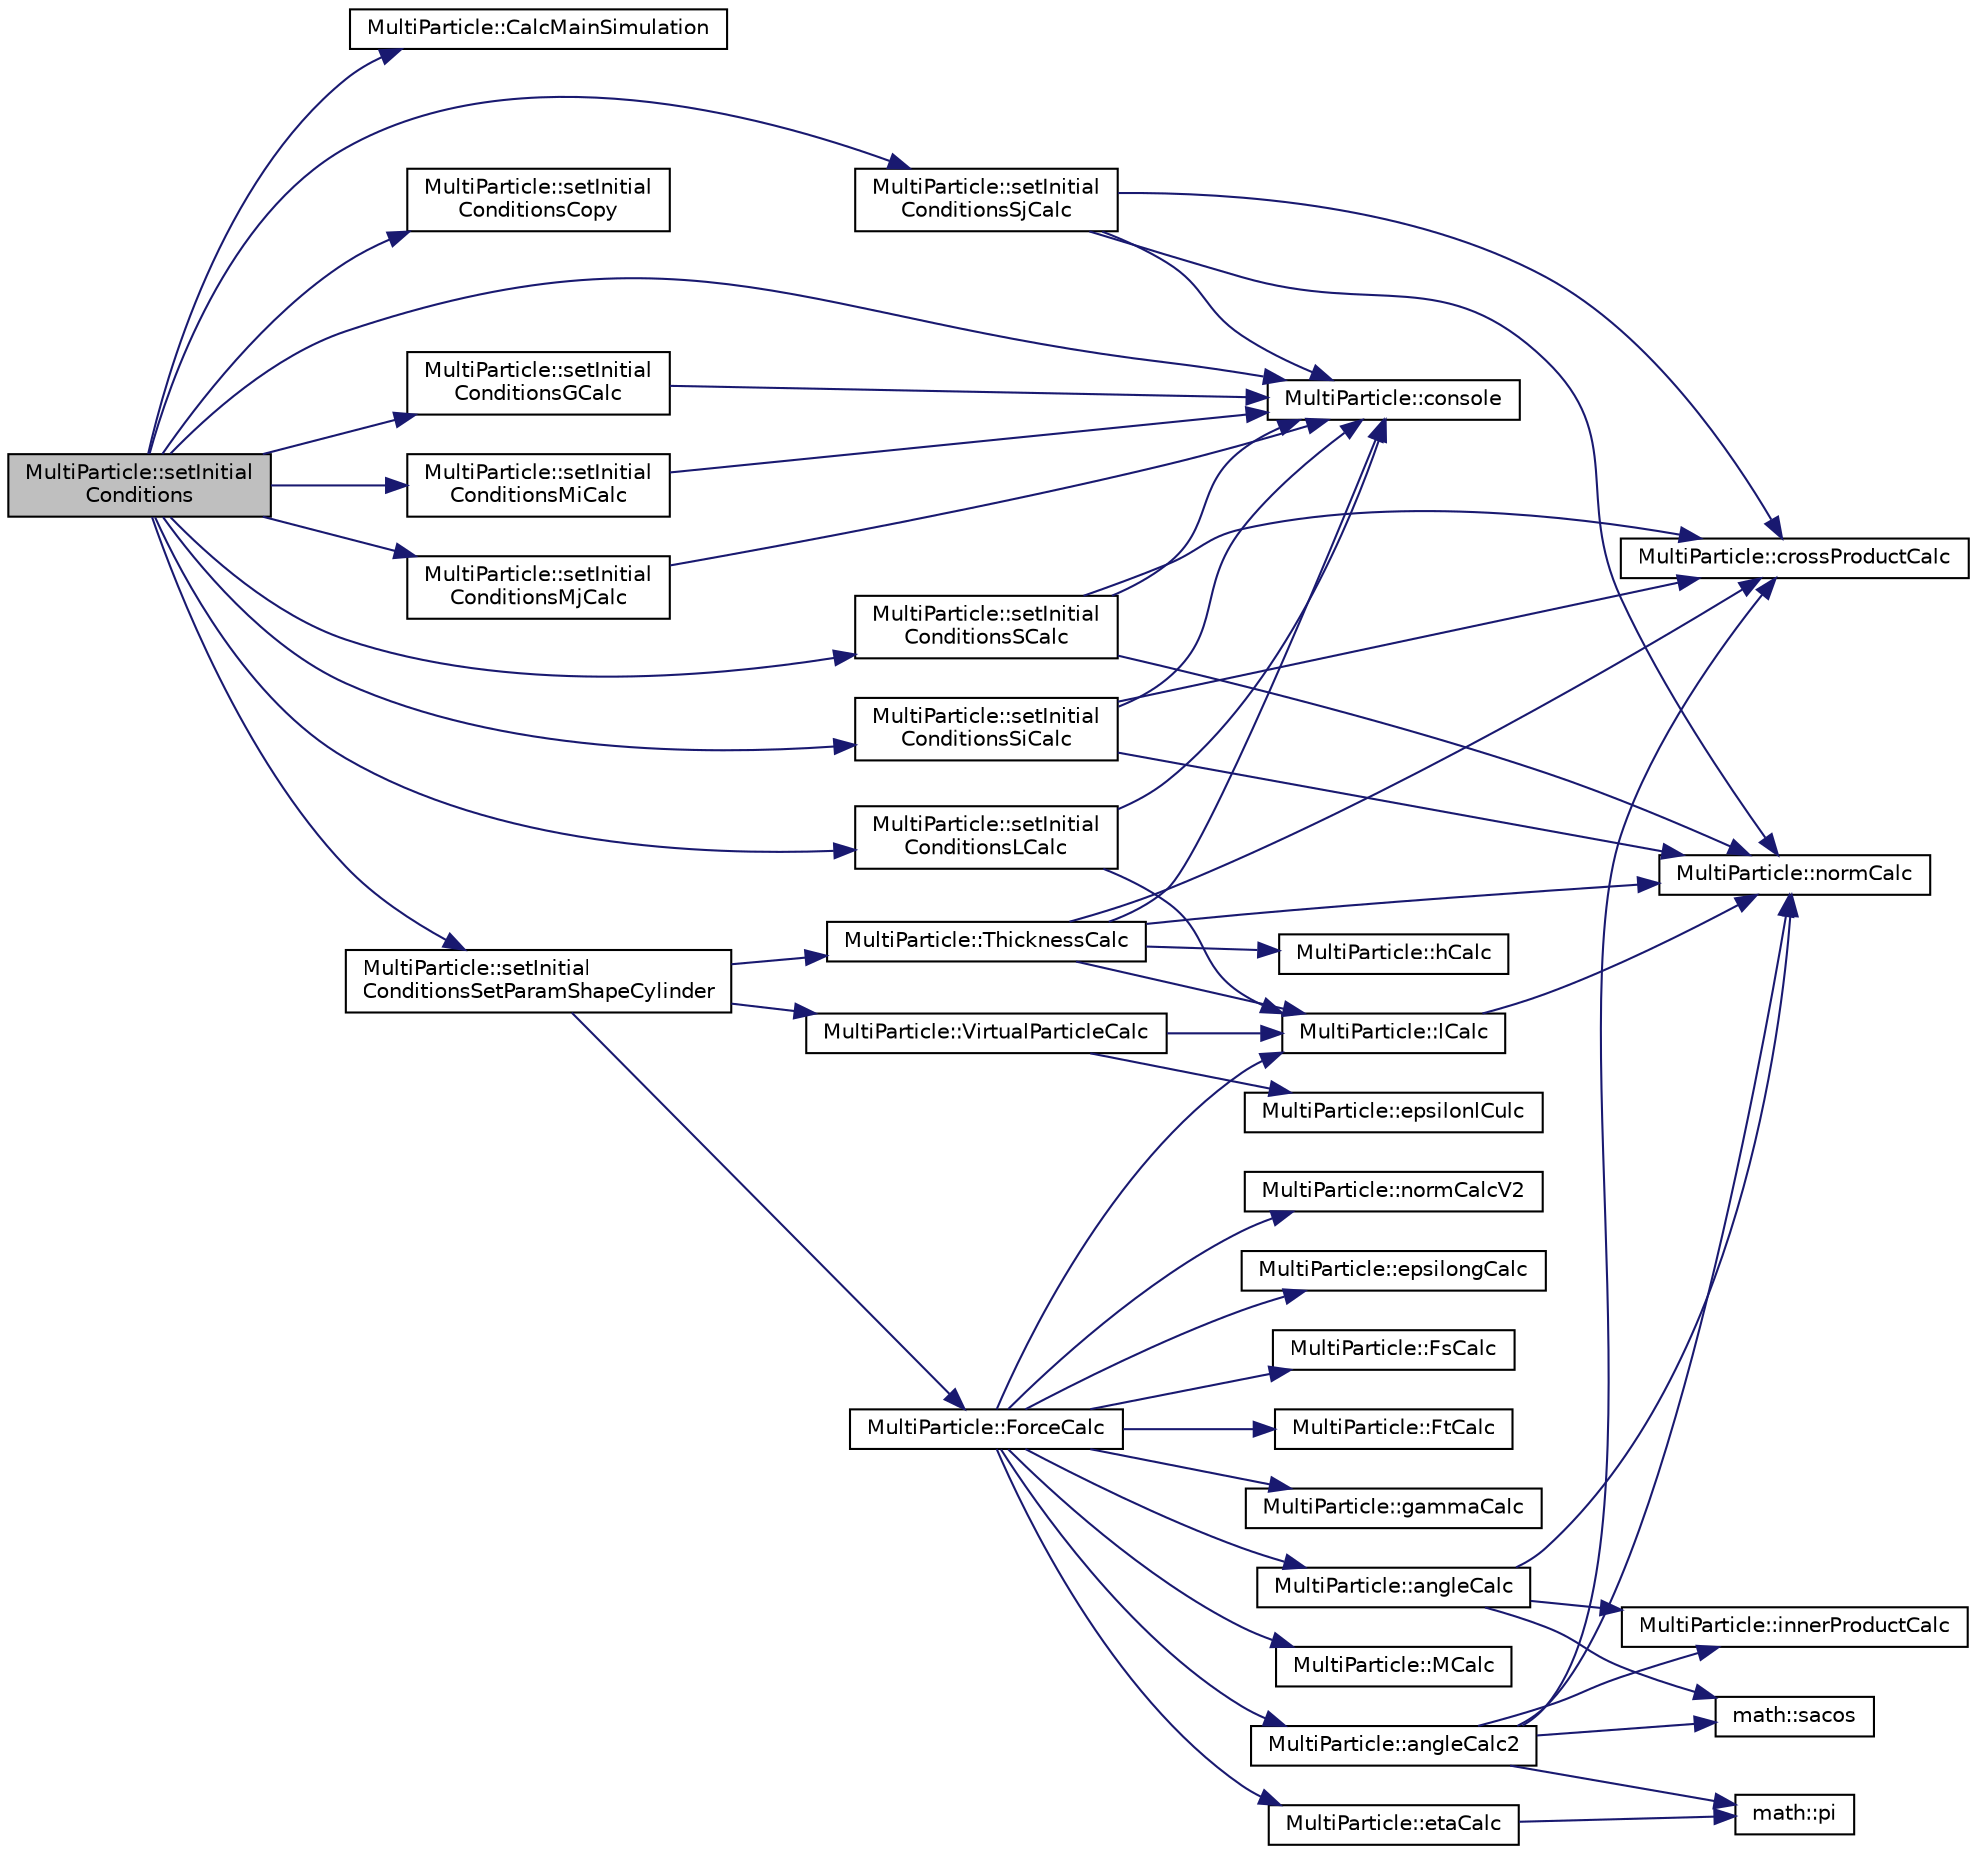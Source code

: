 digraph "MultiParticle::setInitialConditions"
{
 // LATEX_PDF_SIZE
  edge [fontname="Helvetica",fontsize="10",labelfontname="Helvetica",labelfontsize="10"];
  node [fontname="Helvetica",fontsize="10",shape=record];
  rankdir="LR";
  Node1 [label="MultiParticle::setInitial\lConditions",height=0.2,width=0.4,color="black", fillcolor="grey75", style="filled", fontcolor="black",tooltip="最初に書く粒子間のパラメータを求める"];
  Node1 -> Node2 [color="midnightblue",fontsize="10",style="solid",fontname="Helvetica"];
  Node2 [label="MultiParticle::CalcMainSimulation",height=0.2,width=0.4,color="black", fillcolor="white", style="filled",URL="$classMultiParticle.html#ab9baaaf75802b5bd3c198e21fa25e8e5",tooltip=" "];
  Node1 -> Node3 [color="midnightblue",fontsize="10",style="solid",fontname="Helvetica"];
  Node3 [label="MultiParticle::console",height=0.2,width=0.4,color="black", fillcolor="white", style="filled",URL="$classMultiParticle.html#a5d0e933dc3c08e5a8daf54441c5459cd",tooltip="今どんな動作が行われたかコンソールに表示する"];
  Node1 -> Node4 [color="midnightblue",fontsize="10",style="solid",fontname="Helvetica"];
  Node4 [label="MultiParticle::setInitial\lConditionsCopy",height=0.2,width=0.4,color="black", fillcolor="white", style="filled",URL="$classMultiParticle.html#a3fe51b5e2f9f96d0c6ffb0ace6705dcb",tooltip="計算した値を初期値を格納する変数に代入する"];
  Node1 -> Node5 [color="midnightblue",fontsize="10",style="solid",fontname="Helvetica"];
  Node5 [label="MultiParticle::setInitial\lConditionsGCalc",height=0.2,width=0.4,color="black", fillcolor="white", style="filled",URL="$classMultiParticle.html#a30800b503141f34acb962cc473878875",tooltip="gを求める"];
  Node5 -> Node3 [color="midnightblue",fontsize="10",style="solid",fontname="Helvetica"];
  Node1 -> Node6 [color="midnightblue",fontsize="10",style="solid",fontname="Helvetica"];
  Node6 [label="MultiParticle::setInitial\lConditionsLCalc",height=0.2,width=0.4,color="black", fillcolor="white", style="filled",URL="$classMultiParticle.html#abf99818d343bd2b74735f13ead3184e2",tooltip="粒子間の距離 l を求める"];
  Node6 -> Node3 [color="midnightblue",fontsize="10",style="solid",fontname="Helvetica"];
  Node6 -> Node7 [color="midnightblue",fontsize="10",style="solid",fontname="Helvetica"];
  Node7 [label="MultiParticle::lCalc",height=0.2,width=0.4,color="black", fillcolor="white", style="filled",URL="$classMultiParticle.html#ac68fcf2e2e776ed3c273bfd20f602347",tooltip="粒子間距離 lを求める"];
  Node7 -> Node8 [color="midnightblue",fontsize="10",style="solid",fontname="Helvetica"];
  Node8 [label="MultiParticle::normCalc",height=0.2,width=0.4,color="black", fillcolor="white", style="filled",URL="$classMultiParticle.html#a170c3f0696ecc6d8304da90e9403be3a",tooltip="Calclate length (長さを計算する)"];
  Node1 -> Node9 [color="midnightblue",fontsize="10",style="solid",fontname="Helvetica"];
  Node9 [label="MultiParticle::setInitial\lConditionsMiCalc",height=0.2,width=0.4,color="black", fillcolor="white", style="filled",URL="$classMultiParticle.html#ad2f7601ebcbd803f6859bbc9f1e76edc",tooltip="M_iを求める"];
  Node9 -> Node3 [color="midnightblue",fontsize="10",style="solid",fontname="Helvetica"];
  Node1 -> Node10 [color="midnightblue",fontsize="10",style="solid",fontname="Helvetica"];
  Node10 [label="MultiParticle::setInitial\lConditionsMjCalc",height=0.2,width=0.4,color="black", fillcolor="white", style="filled",URL="$classMultiParticle.html#af16571cbb44f566379c595f9804d7a68",tooltip="M_jを求める"];
  Node10 -> Node3 [color="midnightblue",fontsize="10",style="solid",fontname="Helvetica"];
  Node1 -> Node11 [color="midnightblue",fontsize="10",style="solid",fontname="Helvetica"];
  Node11 [label="MultiParticle::setInitial\lConditionsSCalc",height=0.2,width=0.4,color="black", fillcolor="white", style="filled",URL="$classMultiParticle.html#a0888b2671237694bba4841d863933fae",tooltip="S_0を求める"];
  Node11 -> Node3 [color="midnightblue",fontsize="10",style="solid",fontname="Helvetica"];
  Node11 -> Node12 [color="midnightblue",fontsize="10",style="solid",fontname="Helvetica"];
  Node12 [label="MultiParticle::crossProductCalc",height=0.2,width=0.4,color="black", fillcolor="white", style="filled",URL="$classMultiParticle.html#a91bb84e5ac5b718950e0cee264f07454",tooltip="外積を計算する"];
  Node11 -> Node8 [color="midnightblue",fontsize="10",style="solid",fontname="Helvetica"];
  Node1 -> Node13 [color="midnightblue",fontsize="10",style="solid",fontname="Helvetica"];
  Node13 [label="MultiParticle::setInitial\lConditionsSetParamShapeCylinder",height=0.2,width=0.4,color="black", fillcolor="white", style="filled",URL="$classMultiParticle.html#aa26eed38322c386a7989a674b6de54ee",tooltip="形状がCylinderの場合の初期値を指定する"];
  Node13 -> Node14 [color="midnightblue",fontsize="10",style="solid",fontname="Helvetica"];
  Node14 [label="MultiParticle::ForceCalc",height=0.2,width=0.4,color="black", fillcolor="white", style="filled",URL="$classMultiParticle.html#a173d54a7d555cc1fa844a0b9f77f74c6",tooltip="Calclate force per particles. (各粒子での力とそれを求めるために必要な値を計算する)"];
  Node14 -> Node15 [color="midnightblue",fontsize="10",style="solid",fontname="Helvetica"];
  Node15 [label="MultiParticle::angleCalc",height=0.2,width=0.4,color="black", fillcolor="white", style="filled",URL="$classMultiParticle.html#a1bb331b0c4656bb440072cbc55432e9d",tooltip="せん断角度 βを求める"];
  Node15 -> Node16 [color="midnightblue",fontsize="10",style="solid",fontname="Helvetica"];
  Node16 [label="MultiParticle::innerProductCalc",height=0.2,width=0.4,color="black", fillcolor="white", style="filled",URL="$classMultiParticle.html#a8de89b30f389edef9fb92c9c5d574431",tooltip="内積を計算する"];
  Node15 -> Node8 [color="midnightblue",fontsize="10",style="solid",fontname="Helvetica"];
  Node15 -> Node17 [color="midnightblue",fontsize="10",style="solid",fontname="Helvetica"];
  Node17 [label="math::sacos",height=0.2,width=0.4,color="black", fillcolor="white", style="filled",URL="$namespacemath.html#a489f1ea9d876f182e9bf893091fad820",tooltip="安全なarc cos. 戻り値がnanにならない"];
  Node14 -> Node18 [color="midnightblue",fontsize="10",style="solid",fontname="Helvetica"];
  Node18 [label="MultiParticle::angleCalc2",height=0.2,width=0.4,color="black", fillcolor="white", style="filled",URL="$classMultiParticle.html#a6abb4929f11bab7a918abfd387210934",tooltip="曲げ角度 αを求める"];
  Node18 -> Node12 [color="midnightblue",fontsize="10",style="solid",fontname="Helvetica"];
  Node18 -> Node16 [color="midnightblue",fontsize="10",style="solid",fontname="Helvetica"];
  Node18 -> Node8 [color="midnightblue",fontsize="10",style="solid",fontname="Helvetica"];
  Node18 -> Node19 [color="midnightblue",fontsize="10",style="solid",fontname="Helvetica"];
  Node19 [label="math::pi",height=0.2,width=0.4,color="black", fillcolor="white", style="filled",URL="$namespacemath.html#adeae9e6c6f768a920a1fde06087749f3",tooltip="円周率 π"];
  Node18 -> Node17 [color="midnightblue",fontsize="10",style="solid",fontname="Helvetica"];
  Node14 -> Node20 [color="midnightblue",fontsize="10",style="solid",fontname="Helvetica"];
  Node20 [label="MultiParticle::epsilongCalc",height=0.2,width=0.4,color="black", fillcolor="white", style="filled",URL="$classMultiParticle.html#a755db62cec00c563c1f96e682626ff95",tooltip="垂直ひずみ εj(i+1/2,j)"];
  Node14 -> Node21 [color="midnightblue",fontsize="10",style="solid",fontname="Helvetica"];
  Node21 [label="MultiParticle::etaCalc",height=0.2,width=0.4,color="black", fillcolor="white", style="filled",URL="$classMultiParticle.html#af9b95cc9b9dccd99fb67abd920ce471e",tooltip="曲率 η"];
  Node21 -> Node19 [color="midnightblue",fontsize="10",style="solid",fontname="Helvetica"];
  Node14 -> Node22 [color="midnightblue",fontsize="10",style="solid",fontname="Helvetica"];
  Node22 [label="MultiParticle::FsCalc",height=0.2,width=0.4,color="black", fillcolor="white", style="filled",URL="$classMultiParticle.html#a0e777b273192dd9342220de728b5f8ef",tooltip="せん断力 Fs"];
  Node14 -> Node23 [color="midnightblue",fontsize="10",style="solid",fontname="Helvetica"];
  Node23 [label="MultiParticle::FtCalc",height=0.2,width=0.4,color="black", fillcolor="white", style="filled",URL="$classMultiParticle.html#a02ec5990d9bfa78272c17e04a202f7f5",tooltip="伸縮力 Ft"];
  Node14 -> Node24 [color="midnightblue",fontsize="10",style="solid",fontname="Helvetica"];
  Node24 [label="MultiParticle::gammaCalc",height=0.2,width=0.4,color="black", fillcolor="white", style="filled",URL="$classMultiParticle.html#a55b60a9942b4b6d301ecfe61b27a6b31",tooltip="せん断ひずみ γ"];
  Node14 -> Node7 [color="midnightblue",fontsize="10",style="solid",fontname="Helvetica"];
  Node14 -> Node25 [color="midnightblue",fontsize="10",style="solid",fontname="Helvetica"];
  Node25 [label="MultiParticle::MCalc",height=0.2,width=0.4,color="black", fillcolor="white", style="filled",URL="$classMultiParticle.html#a374cfccbb13bdd5a137c8b10988ac667",tooltip="曲げモーメント Mを計算する"];
  Node14 -> Node26 [color="midnightblue",fontsize="10",style="solid",fontname="Helvetica"];
  Node26 [label="MultiParticle::normCalcV2",height=0.2,width=0.4,color="black", fillcolor="white", style="filled",URL="$classMultiParticle.html#ad4881f78ea0b3bb6355fdc620ccb10b8",tooltip="vectorAとvectorBによってなすベクトルの長さを計算する"];
  Node13 -> Node27 [color="midnightblue",fontsize="10",style="solid",fontname="Helvetica"];
  Node27 [label="MultiParticle::ThicknessCalc",height=0.2,width=0.4,color="black", fillcolor="white", style="filled",URL="$classMultiParticle.html#a1f0d4f430637b0d6c54783ef39209720",tooltip=" "];
  Node27 -> Node3 [color="midnightblue",fontsize="10",style="solid",fontname="Helvetica"];
  Node27 -> Node12 [color="midnightblue",fontsize="10",style="solid",fontname="Helvetica"];
  Node27 -> Node28 [color="midnightblue",fontsize="10",style="solid",fontname="Helvetica"];
  Node28 [label="MultiParticle::hCalc",height=0.2,width=0.4,color="black", fillcolor="white", style="filled",URL="$classMultiParticle.html#a184089881fffeae35ef07336df7928f9",tooltip="膜厚h(i+1/2,j)"];
  Node27 -> Node7 [color="midnightblue",fontsize="10",style="solid",fontname="Helvetica"];
  Node27 -> Node8 [color="midnightblue",fontsize="10",style="solid",fontname="Helvetica"];
  Node13 -> Node29 [color="midnightblue",fontsize="10",style="solid",fontname="Helvetica"];
  Node29 [label="MultiParticle::VirtualParticleCalc",height=0.2,width=0.4,color="black", fillcolor="white", style="filled",URL="$classMultiParticle.html#a7181b4433949a65526844304b4932476",tooltip=" "];
  Node29 -> Node30 [color="midnightblue",fontsize="10",style="solid",fontname="Helvetica"];
  Node30 [label="MultiParticle::epsilonlCulc",height=0.2,width=0.4,color="black", fillcolor="white", style="filled",URL="$classMultiParticle.html#adaac0172867fc4e4b3d2980dccd916d7",tooltip="垂直ひずみ εを求める"];
  Node29 -> Node7 [color="midnightblue",fontsize="10",style="solid",fontname="Helvetica"];
  Node1 -> Node31 [color="midnightblue",fontsize="10",style="solid",fontname="Helvetica"];
  Node31 [label="MultiParticle::setInitial\lConditionsSiCalc",height=0.2,width=0.4,color="black", fillcolor="white", style="filled",URL="$classMultiParticle.html#a88813f313b200c931df4acd75bf94932",tooltip="S_iを求める"];
  Node31 -> Node3 [color="midnightblue",fontsize="10",style="solid",fontname="Helvetica"];
  Node31 -> Node12 [color="midnightblue",fontsize="10",style="solid",fontname="Helvetica"];
  Node31 -> Node8 [color="midnightblue",fontsize="10",style="solid",fontname="Helvetica"];
  Node1 -> Node32 [color="midnightblue",fontsize="10",style="solid",fontname="Helvetica"];
  Node32 [label="MultiParticle::setInitial\lConditionsSjCalc",height=0.2,width=0.4,color="black", fillcolor="white", style="filled",URL="$classMultiParticle.html#ab9262a6bb917131ebc6474bc1dfae039",tooltip="S_jを求める"];
  Node32 -> Node3 [color="midnightblue",fontsize="10",style="solid",fontname="Helvetica"];
  Node32 -> Node12 [color="midnightblue",fontsize="10",style="solid",fontname="Helvetica"];
  Node32 -> Node8 [color="midnightblue",fontsize="10",style="solid",fontname="Helvetica"];
}
